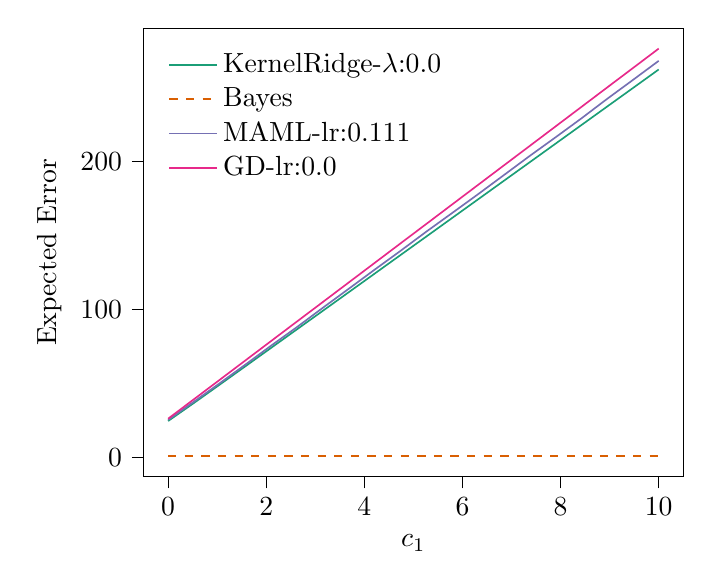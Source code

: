 % This file was created with tikzplotlib v0.10.1.
\begin{tikzpicture}

\definecolor{chocolate217952}{RGB}{217,95,2}
\definecolor{darkcyan27158119}{RGB}{27,158,119}
\definecolor{darkgray176}{RGB}{176,176,176}
\definecolor{deeppink23141138}{RGB}{231,41,138}
\definecolor{lightslategray117112179}{RGB}{117,112,179}

\begin{axis}[
legend cell align={left},
legend style={
  fill opacity=0.8,
  draw opacity=1,
  text opacity=1,
  at={(0.03,0.97)},
  anchor=north west,
  draw=none
},
tick align=outside,
tick pos=left,
x grid style={darkgray176},
xlabel={\(\displaystyle c_{1}\)},
xmin=-0.499, xmax=10.5,
xtick style={color=black},
y grid style={darkgray176},
ylabel={Expected Error},
ymin=-12.771, ymax=290.151,
ytick style={color=black}
]
\addplot [semithick, darkcyan27158119]
table {%
0.001 24.732
0.527 36.941
1.054 49.367
1.58 61.833
2.106 74.319
2.632 86.817
3.159 99.325
3.685 111.839
4.211 124.359
4.737 136.883
5.264 149.411
5.79 161.942
6.316 174.477
6.842 187.013
7.369 199.551
7.895 212.092
8.421 224.634
8.947 237.178
9.474 249.723
10 262.27
};
\addlegendentry{KernelRidge-$\lambda$:0.0}
\addplot [semithick, chocolate217952, dashed]
table {%
0.001 0.998
0.527 0.998
1.054 0.998
1.58 0.998
2.106 0.998
2.632 0.998
3.159 0.998
3.685 0.998
4.211 0.998
4.737 0.998
5.264 0.998
5.79 0.998
6.316 0.998
6.842 0.998
7.369 0.998
7.895 0.998
8.421 0.998
8.947 0.998
9.474 0.998
10 0.998
};
\addlegendentry{Bayes}
\addplot [semithick, lightslategray117112179]
table {%
0.001 25.547
0.527 37.842
1.054 50.32
1.58 62.968
2.106 75.82
2.632 88.333
3.159 101.371
3.685 114.165
4.211 127.035
4.737 139.708
5.264 152.719
5.79 165.293
6.316 177.943
6.842 190.85
7.369 203.813
7.895 216.381
8.421 229.144
8.947 242.373
9.474 255.191
10 268.117
};
\addlegendentry{MAML-lr:0.111}
\addplot [semithick, deeppink23141138]
table {%
0.001 26.316
0.527 39.468
1.054 52.626
1.58 65.786
2.106 78.947
2.632 92.108
3.159 105.27
3.685 118.431
4.211 131.593
4.737 144.756
5.264 157.918
5.79 171.08
6.316 184.243
6.842 197.405
7.369 210.568
7.895 223.73
8.421 236.893
8.947 250.056
9.474 263.219
10 276.382
};
\addlegendentry{GD-lr:0.0}
\end{axis}

\end{tikzpicture}
